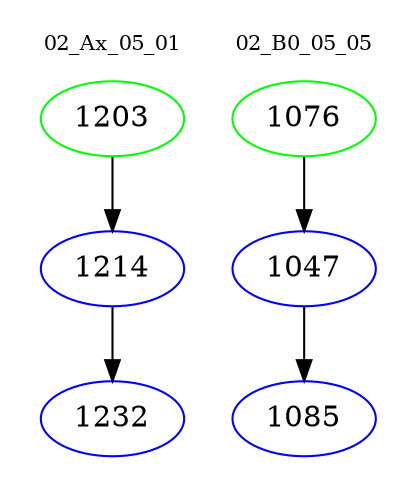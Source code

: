 digraph{
subgraph cluster_0 {
color = white
label = "02_Ax_05_01";
fontsize=10;
T0_1203 [label="1203", color="green"]
T0_1203 -> T0_1214 [color="black"]
T0_1214 [label="1214", color="blue"]
T0_1214 -> T0_1232 [color="black"]
T0_1232 [label="1232", color="blue"]
}
subgraph cluster_1 {
color = white
label = "02_B0_05_05";
fontsize=10;
T1_1076 [label="1076", color="green"]
T1_1076 -> T1_1047 [color="black"]
T1_1047 [label="1047", color="blue"]
T1_1047 -> T1_1085 [color="black"]
T1_1085 [label="1085", color="blue"]
}
}
